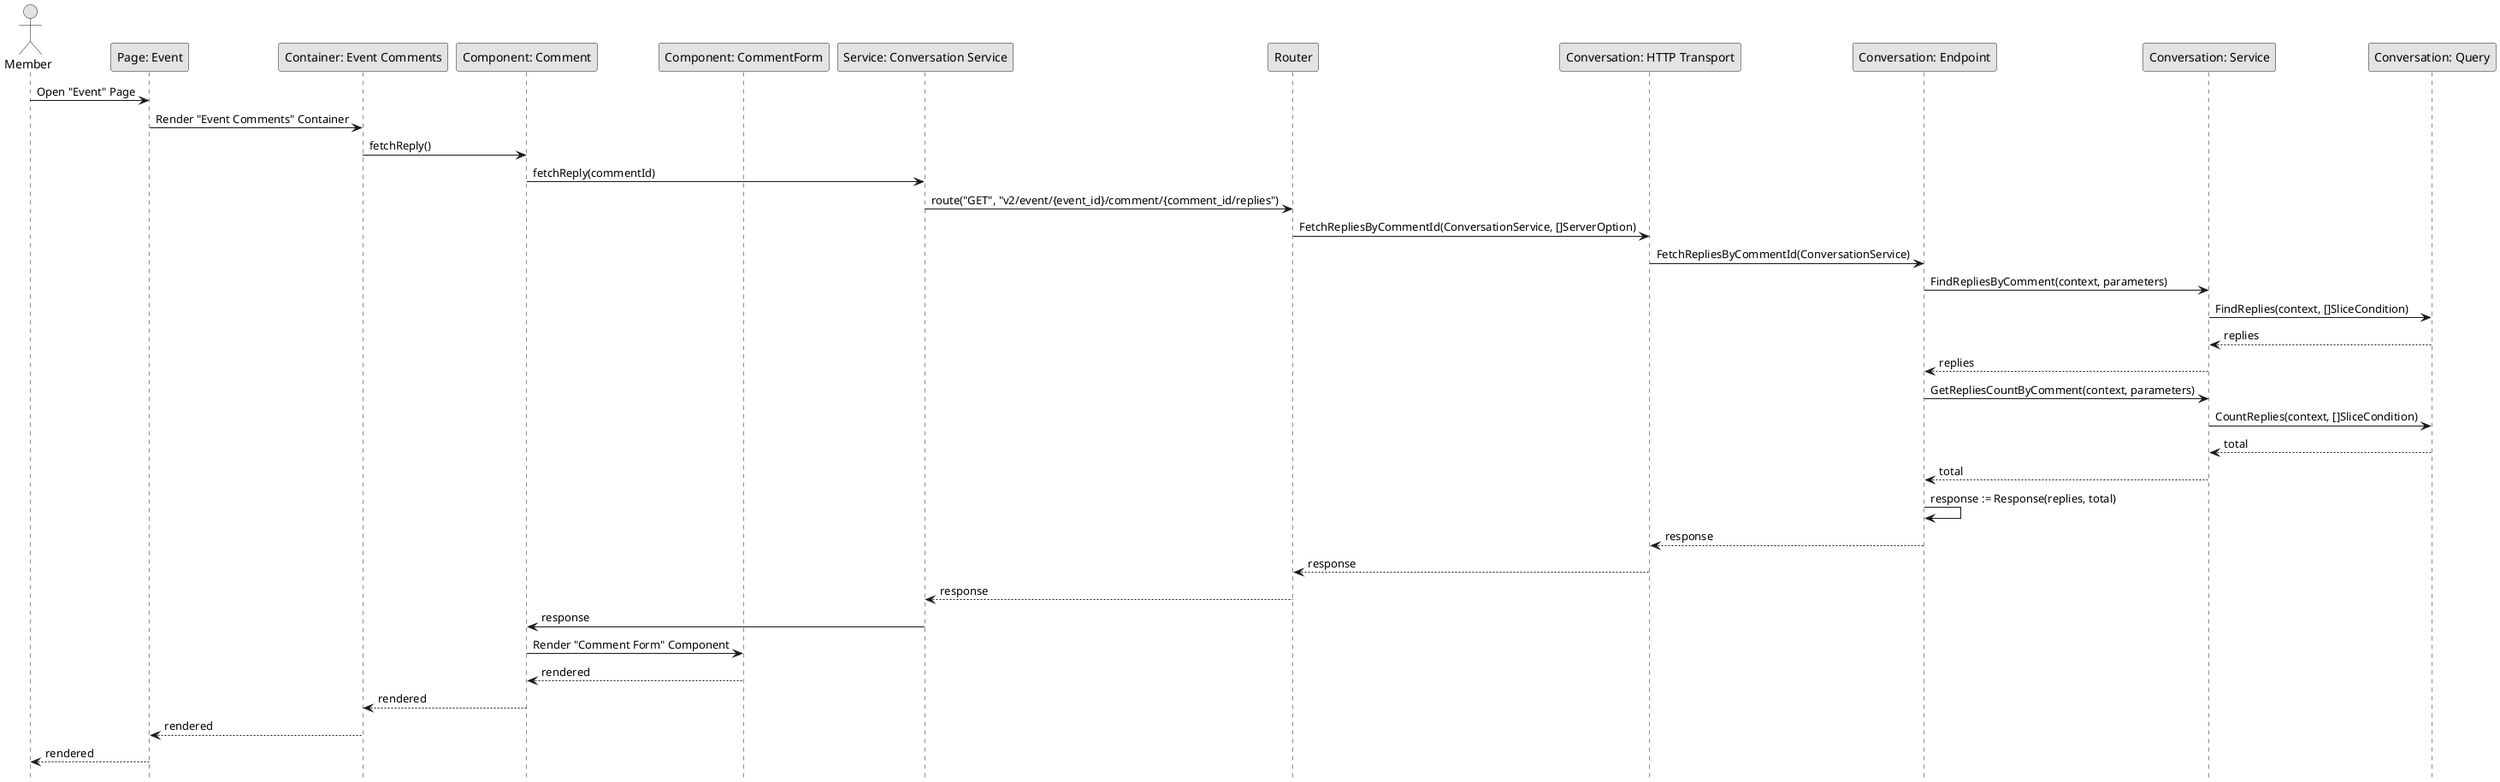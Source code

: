 @startuml ViewReply_Member

skinparam Monochrome true
skinparam Shadowing false
hide footbox

actor "Member" as Member
participant "Page: Event" as EventPage
participant "Container: Event Comments" as EventCommentsContainer
participant "Component: Comment" as CommentComponent
participant "Component: CommentForm" as CommentFormComponent
participant "Service: Conversation Service" as FEConversationService
participant "Router" as Router
participant "Conversation: HTTP Transport" as ConversationHTTPTransport
participant "Conversation: Endpoint" as ConversationEndpoint
participant "Conversation: Service" as ConversationService
participant "Conversation: Query" as ConversationQuery

Member->EventPage: Open "Event" Page
EventPage->EventCommentsContainer: Render "Event Comments" Container
EventCommentsContainer->CommentComponent: fetchReply()
CommentComponent->FEConversationService: fetchReply(commentId)
FEConversationService->Router: route("GET", "v2/event/{event_id}/comment/{comment_id/replies")
Router->ConversationHTTPTransport: FetchRepliesByCommentId(ConversationService, []ServerOption)
ConversationHTTPTransport->ConversationEndpoint: FetchRepliesByCommentId(ConversationService)
ConversationEndpoint->ConversationService: FindRepliesByComment(context, parameters)
ConversationService->ConversationQuery: FindReplies(context, []SliceCondition)
ConversationQuery-->ConversationService: replies
ConversationService-->ConversationEndpoint: replies

ConversationEndpoint->ConversationService: GetRepliesCountByComment(context, parameters)
ConversationService->ConversationQuery: CountReplies(context, []SliceCondition)
ConversationQuery-->ConversationService: total
ConversationService-->ConversationEndpoint: total
ConversationEndpoint->ConversationEndpoint: response := Response(replies, total)
ConversationEndpoint-->ConversationHTTPTransport: response
ConversationHTTPTransport-->Router: response
Router-->FEConversationService: response
FEConversationService->CommentComponent: response
CommentComponent->CommentFormComponent: Render "Comment Form" Component
CommentFormComponent-->CommentComponent: rendered
CommentComponent-->EventCommentsContainer: rendered
EventCommentsContainer-->EventPage: rendered
EventPage-->Member: rendered

@enduml
